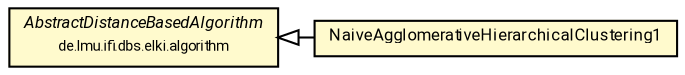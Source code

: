 #!/usr/local/bin/dot
#
# Class diagram 
# Generated by UMLGraph version R5_7_2-60-g0e99a6 (http://www.spinellis.gr/umlgraph/)
#

digraph G {
	graph [fontnames="svg"]
	edge [fontname="Roboto",fontsize=7,labelfontname="Roboto",labelfontsize=7,color="black"];
	node [fontname="Roboto",fontcolor="black",fontsize=8,shape=plaintext,margin=0,width=0,height=0];
	nodesep=0.15;
	ranksep=0.25;
	rankdir=LR;
	// de.lmu.ifi.dbs.elki.algorithm.AbstractDistanceBasedAlgorithm<O, R extends de.lmu.ifi.dbs.elki.result.Result>
	c7245466 [label=<<table title="de.lmu.ifi.dbs.elki.algorithm.AbstractDistanceBasedAlgorithm" border="0" cellborder="1" cellspacing="0" cellpadding="2" bgcolor="LemonChiffon" href="../../de/lmu/ifi/dbs/elki/algorithm/AbstractDistanceBasedAlgorithm.html" target="_parent">
		<tr><td><table border="0" cellspacing="0" cellpadding="1">
		<tr><td align="center" balign="center"> <font face="Roboto"><i>AbstractDistanceBasedAlgorithm</i></font> </td></tr>
		<tr><td align="center" balign="center"> <font face="Roboto" point-size="7.0">de.lmu.ifi.dbs.elki.algorithm</font> </td></tr>
		</table></td></tr>
		</table>>, URL="../../de/lmu/ifi/dbs/elki/algorithm/AbstractDistanceBasedAlgorithm.html"];
	// tutorial.clustering.NaiveAgglomerativeHierarchicalClustering1<O>
	c7247527 [label=<<table title="tutorial.clustering.NaiveAgglomerativeHierarchicalClustering1" border="0" cellborder="1" cellspacing="0" cellpadding="2" bgcolor="lemonChiffon" href="NaiveAgglomerativeHierarchicalClustering1.html" target="_parent">
		<tr><td><table border="0" cellspacing="0" cellpadding="1">
		<tr><td align="center" balign="center"> <font face="Roboto">NaiveAgglomerativeHierarchicalClustering1</font> </td></tr>
		</table></td></tr>
		</table>>, URL="NaiveAgglomerativeHierarchicalClustering1.html"];
	// tutorial.clustering.NaiveAgglomerativeHierarchicalClustering1<O> extends de.lmu.ifi.dbs.elki.algorithm.AbstractDistanceBasedAlgorithm<O, R extends de.lmu.ifi.dbs.elki.result.Result>
	c7245466 -> c7247527 [arrowtail=empty,dir=back,weight=10];
}

